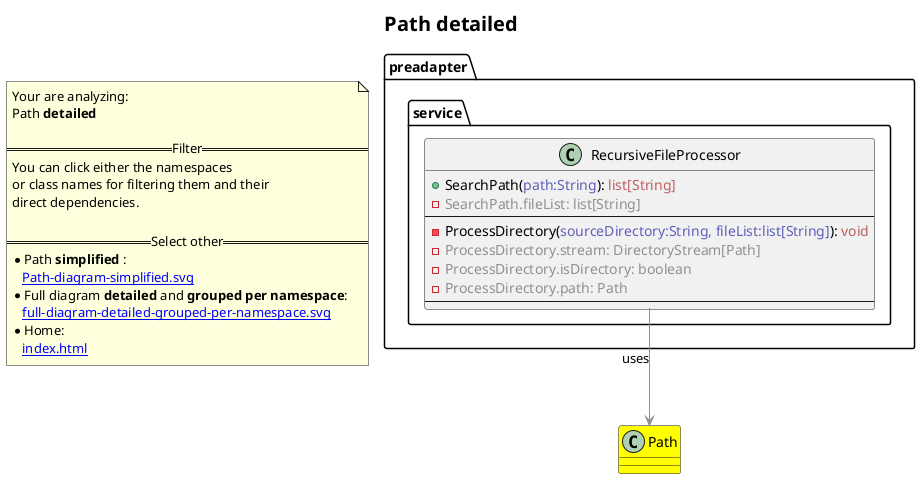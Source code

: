 @startuml
skinparam linetype ortho
title <size:20>Path **detailed** </size>
note "Your are analyzing:\nPath **detailed** \n\n==Filter==\nYou can click either the namespaces \nor class names for filtering them and their\ndirect dependencies.\n\n==Select other==\n* Path **simplified** :\n   [[Path-diagram-simplified.svg]]\n* Full diagram **detailed** and **grouped per namespace**:\n   [[full-diagram-detailed-grouped-per-namespace.svg]]\n* Home:\n   [[index.html]]" as FloatingNote
class Path [[Path-diagram-detailed.svg]] #yellow {
}
  class preadapter.service.RecursiveFileProcessor [[preadapter.service.RecursiveFileProcessor-diagram-detailed.svg]]  {
    + SearchPath(<font color="6060BB">path:String</font>): <font color="BB6060">list[String]</font>
    - <font color="909090">SearchPath.fileList: list[String]</font>
--
    - ProcessDirectory(<font color="6060BB">sourceDirectory:String, fileList:list[String]</font>): <font color="BB6060">void</font>
    - <font color="909090">ProcessDirectory.stream: DirectoryStream[Path]</font>
    - <font color="909090">ProcessDirectory.isDirectory: boolean</font>
    - <font color="909090">ProcessDirectory.path: Path</font>
--
  }
 ' *************************************** 
 ' *************************************** 
 ' *************************************** 
' Class relations extracted from namespace:
' 
' Class relations extracted from namespace:
' preadapter.service
preadapter.service.RecursiveFileProcessor -[#909090]-> Path  : uses 
@enduml